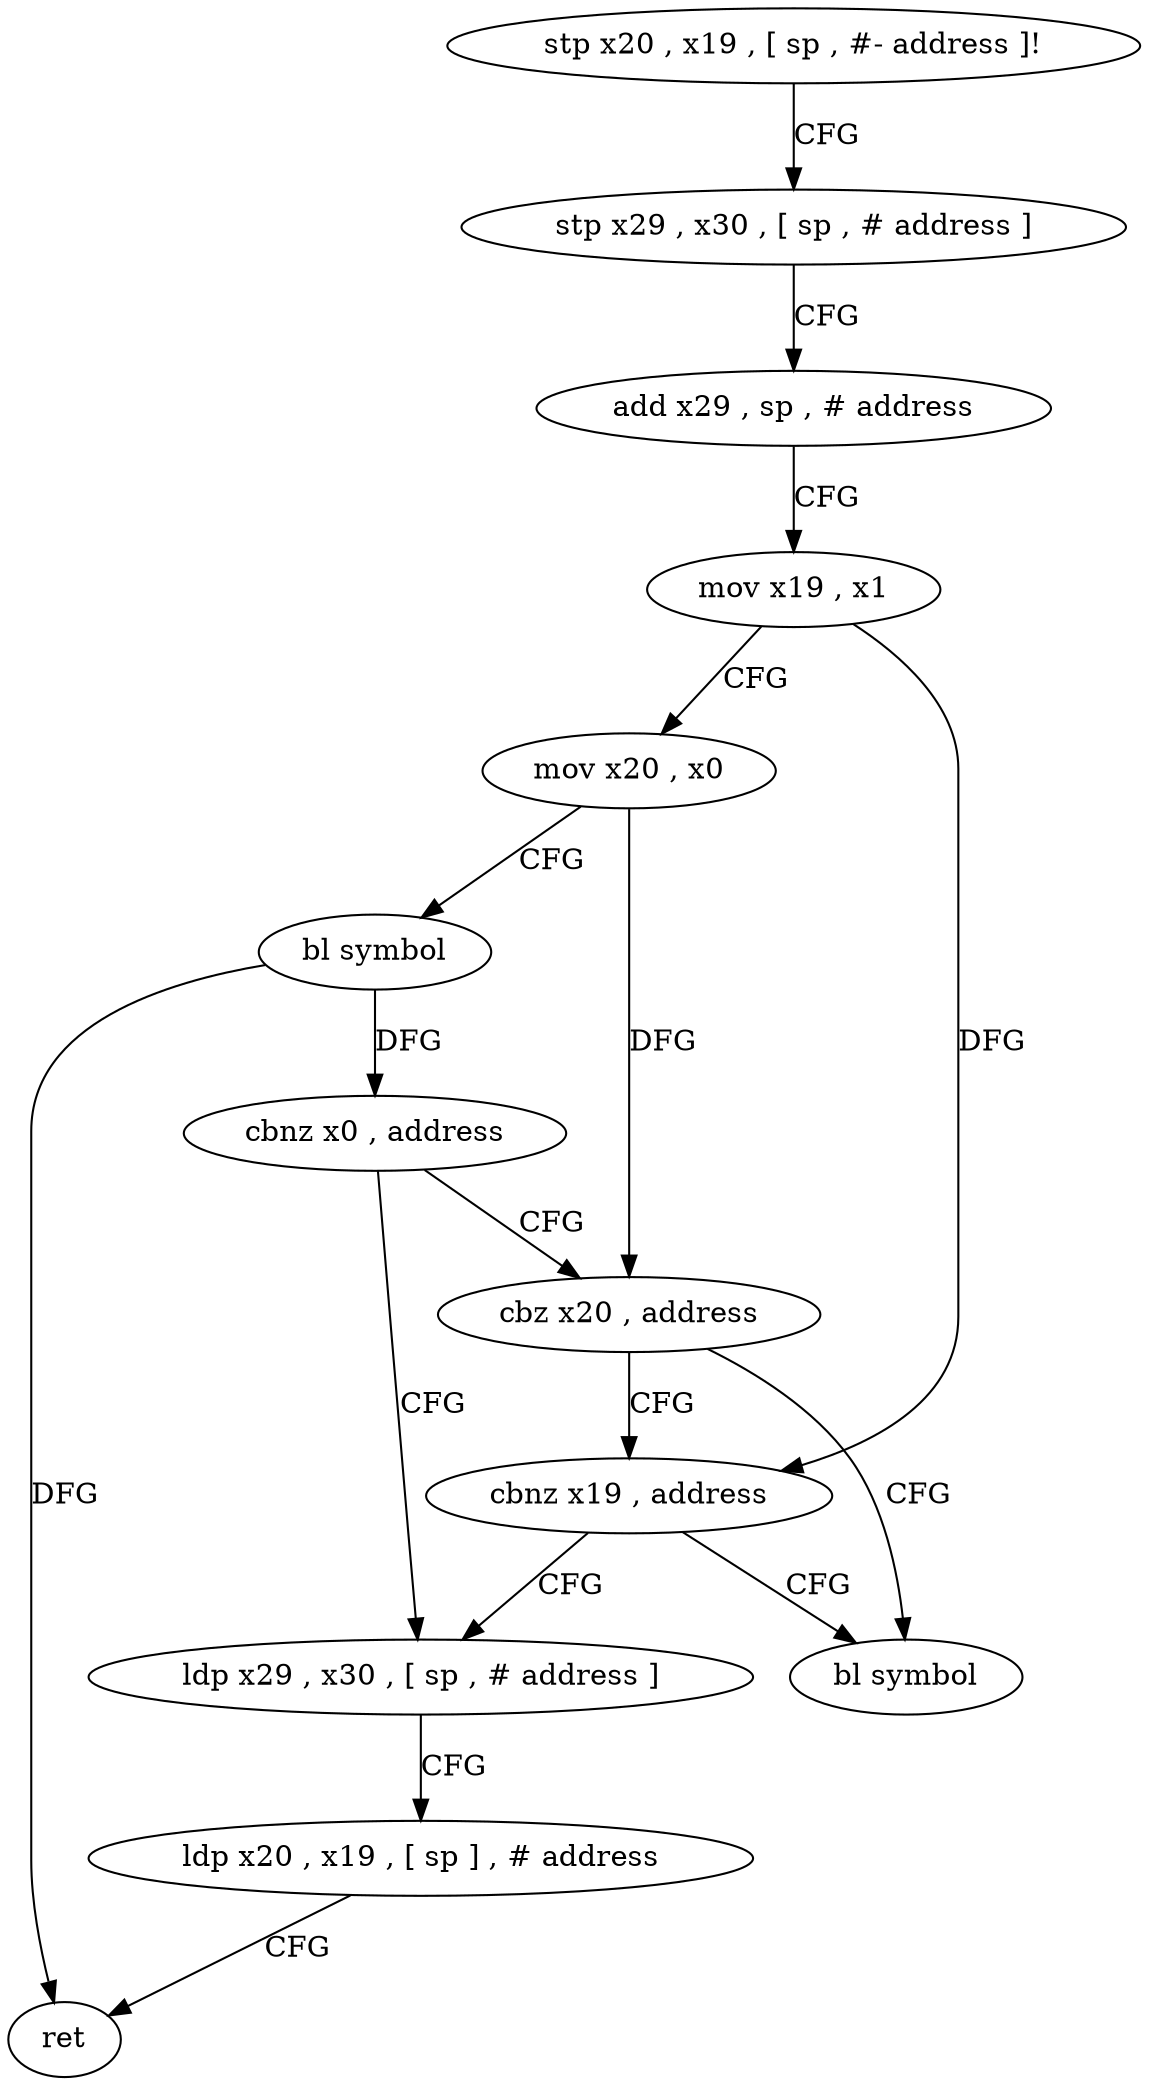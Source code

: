 digraph "func" {
"4215328" [label = "stp x20 , x19 , [ sp , #- address ]!" ]
"4215332" [label = "stp x29 , x30 , [ sp , # address ]" ]
"4215336" [label = "add x29 , sp , # address" ]
"4215340" [label = "mov x19 , x1" ]
"4215344" [label = "mov x20 , x0" ]
"4215348" [label = "bl symbol" ]
"4215352" [label = "cbnz x0 , address" ]
"4215364" [label = "ldp x29 , x30 , [ sp , # address ]" ]
"4215356" [label = "cbz x20 , address" ]
"4215368" [label = "ldp x20 , x19 , [ sp ] , # address" ]
"4215372" [label = "ret" ]
"4215376" [label = "bl symbol" ]
"4215360" [label = "cbnz x19 , address" ]
"4215328" -> "4215332" [ label = "CFG" ]
"4215332" -> "4215336" [ label = "CFG" ]
"4215336" -> "4215340" [ label = "CFG" ]
"4215340" -> "4215344" [ label = "CFG" ]
"4215340" -> "4215360" [ label = "DFG" ]
"4215344" -> "4215348" [ label = "CFG" ]
"4215344" -> "4215356" [ label = "DFG" ]
"4215348" -> "4215352" [ label = "DFG" ]
"4215348" -> "4215372" [ label = "DFG" ]
"4215352" -> "4215364" [ label = "CFG" ]
"4215352" -> "4215356" [ label = "CFG" ]
"4215364" -> "4215368" [ label = "CFG" ]
"4215356" -> "4215376" [ label = "CFG" ]
"4215356" -> "4215360" [ label = "CFG" ]
"4215368" -> "4215372" [ label = "CFG" ]
"4215360" -> "4215376" [ label = "CFG" ]
"4215360" -> "4215364" [ label = "CFG" ]
}

